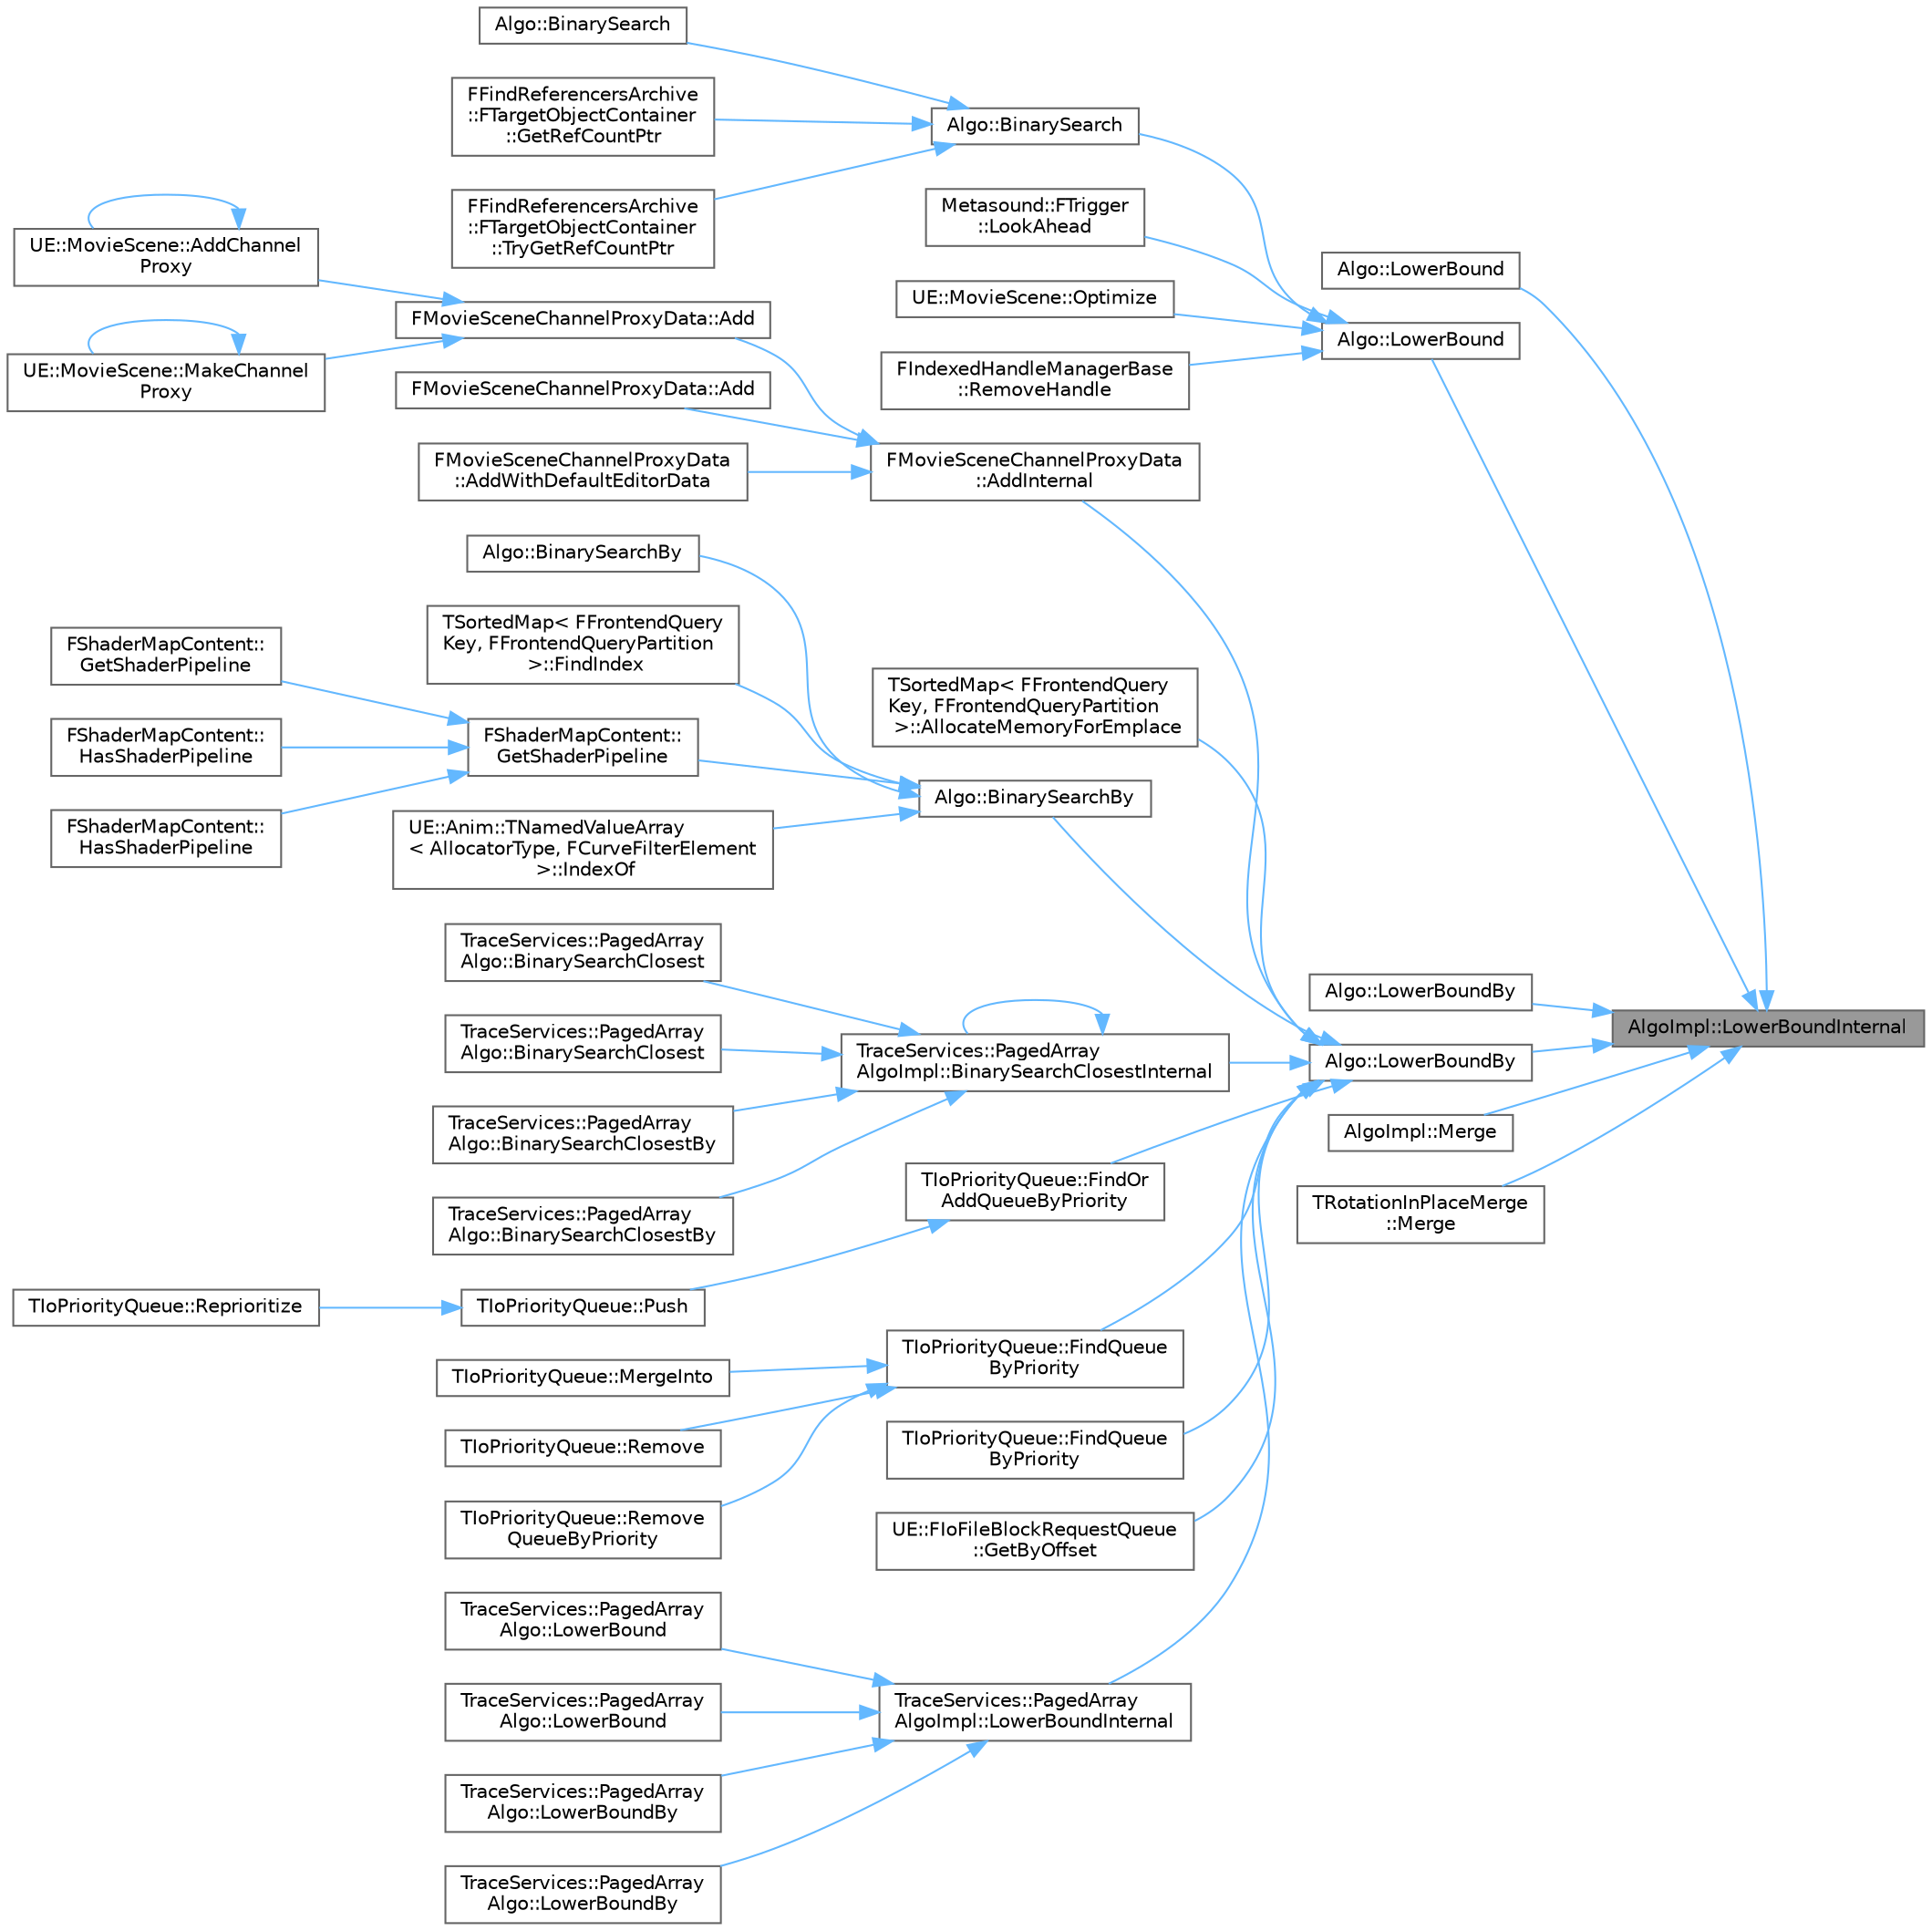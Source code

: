 digraph "AlgoImpl::LowerBoundInternal"
{
 // INTERACTIVE_SVG=YES
 // LATEX_PDF_SIZE
  bgcolor="transparent";
  edge [fontname=Helvetica,fontsize=10,labelfontname=Helvetica,labelfontsize=10];
  node [fontname=Helvetica,fontsize=10,shape=box,height=0.2,width=0.4];
  rankdir="RL";
  Node1 [id="Node000001",label="AlgoImpl::LowerBoundInternal",height=0.2,width=0.4,color="gray40", fillcolor="grey60", style="filled", fontcolor="black",tooltip="Performs binary search, resulting in position of the first element >= Value."];
  Node1 -> Node2 [id="edge1_Node000001_Node000002",dir="back",color="steelblue1",style="solid",tooltip=" "];
  Node2 [id="Node000002",label="Algo::LowerBound",height=0.2,width=0.4,color="grey40", fillcolor="white", style="filled",URL="$db/d33/namespaceAlgo.html#afd041ee2a265d6a1cc3c07b655cf1741",tooltip=" "];
  Node1 -> Node3 [id="edge2_Node000001_Node000003",dir="back",color="steelblue1",style="solid",tooltip=" "];
  Node3 [id="Node000003",label="Algo::LowerBound",height=0.2,width=0.4,color="grey40", fillcolor="white", style="filled",URL="$db/d33/namespaceAlgo.html#a768ce3d6a34a3cedce53a09a419c9a0a",tooltip="Performs binary search, resulting in position of the first element >= Value using predicate."];
  Node3 -> Node4 [id="edge3_Node000003_Node000004",dir="back",color="steelblue1",style="solid",tooltip=" "];
  Node4 [id="Node000004",label="Algo::BinarySearch",height=0.2,width=0.4,color="grey40", fillcolor="white", style="filled",URL="$db/d33/namespaceAlgo.html#a1bc21da5cefd02d210c62a822036c6b1",tooltip="Returns index to the first found element matching a value in a range, the range must be sorted by <."];
  Node4 -> Node5 [id="edge4_Node000004_Node000005",dir="back",color="steelblue1",style="solid",tooltip=" "];
  Node5 [id="Node000005",label="Algo::BinarySearch",height=0.2,width=0.4,color="grey40", fillcolor="white", style="filled",URL="$db/d33/namespaceAlgo.html#a72a6ac4b4edeee33edbc10ae5d9539ec",tooltip=" "];
  Node4 -> Node6 [id="edge5_Node000004_Node000006",dir="back",color="steelblue1",style="solid",tooltip=" "];
  Node6 [id="Node000006",label="FFindReferencersArchive\l::FTargetObjectContainer\l::GetRefCountPtr",height=0.2,width=0.4,color="grey40", fillcolor="white", style="filled",URL="$d8/d28/classFFindReferencersArchive_1_1FTargetObjectContainer.html#a60fda2b07d4c67c330b5c28847302836",tooltip=" "];
  Node4 -> Node7 [id="edge6_Node000004_Node000007",dir="back",color="steelblue1",style="solid",tooltip=" "];
  Node7 [id="Node000007",label="FFindReferencersArchive\l::FTargetObjectContainer\l::TryGetRefCountPtr",height=0.2,width=0.4,color="grey40", fillcolor="white", style="filled",URL="$d8/d28/classFFindReferencersArchive_1_1FTargetObjectContainer.html#ad97202b61b65dd6122a28dcf6dcf860f",tooltip=" "];
  Node3 -> Node8 [id="edge7_Node000003_Node000008",dir="back",color="steelblue1",style="solid",tooltip=" "];
  Node8 [id="Node000008",label="Metasound::FTrigger\l::LookAhead",height=0.2,width=0.4,color="grey40", fillcolor="white", style="filled",URL="$d8/dbc/classMetasound_1_1FTrigger.html#ae99efdfbfcc38cd84579cbb165ae557e",tooltip="Executes a desired number of frames and calls underlying InPreTrigger and InOnTrigger functions with ..."];
  Node3 -> Node9 [id="edge8_Node000003_Node000009",dir="back",color="steelblue1",style="solid",tooltip=" "];
  Node9 [id="Node000009",label="UE::MovieScene::Optimize",height=0.2,width=0.4,color="grey40", fillcolor="white", style="filled",URL="$d1/dd1/namespaceUE_1_1MovieScene.html#a9beed6140ec41671e1031a5f64a630fc",tooltip="Optimize the specified channel by removing any redundant keys."];
  Node3 -> Node10 [id="edge9_Node000003_Node000010",dir="back",color="steelblue1",style="solid",tooltip=" "];
  Node10 [id="Node000010",label="FIndexedHandleManagerBase\l::RemoveHandle",height=0.2,width=0.4,color="grey40", fillcolor="white", style="filled",URL="$d2/d5b/structFIndexedHandleManagerBase.html#aa6c11ec0f94479ba7fa9a35881160a78",tooltip=" "];
  Node1 -> Node11 [id="edge10_Node000001_Node000011",dir="back",color="steelblue1",style="solid",tooltip=" "];
  Node11 [id="Node000011",label="Algo::LowerBoundBy",height=0.2,width=0.4,color="grey40", fillcolor="white", style="filled",URL="$db/d33/namespaceAlgo.html#a55ba14d868806d7034ef9e7af13436ca",tooltip=" "];
  Node1 -> Node12 [id="edge11_Node000001_Node000012",dir="back",color="steelblue1",style="solid",tooltip=" "];
  Node12 [id="Node000012",label="Algo::LowerBoundBy",height=0.2,width=0.4,color="grey40", fillcolor="white", style="filled",URL="$db/d33/namespaceAlgo.html#a871a20b03aed6b970683183e56424e40",tooltip="Performs binary search, resulting in position of the first element with projected value >= Value usin..."];
  Node12 -> Node13 [id="edge12_Node000012_Node000013",dir="back",color="steelblue1",style="solid",tooltip=" "];
  Node13 [id="Node000013",label="FMovieSceneChannelProxyData\l::AddInternal",height=0.2,width=0.4,color="grey40", fillcolor="white", style="filled",URL="$de/d10/structFMovieSceneChannelProxyData.html#a668febf1d35efb4be6a59199836d4991",tooltip="Implementation that adds a channel to an entry, creating a new entry for this channel type if necessa..."];
  Node13 -> Node14 [id="edge13_Node000013_Node000014",dir="back",color="steelblue1",style="solid",tooltip=" "];
  Node14 [id="Node000014",label="FMovieSceneChannelProxyData::Add",height=0.2,width=0.4,color="grey40", fillcolor="white", style="filled",URL="$de/d10/structFMovieSceneChannelProxyData.html#af3450badb0ef9e2a04acf7d53ae5f3cd",tooltip="Add a new channel to the proxy."];
  Node14 -> Node15 [id="edge14_Node000014_Node000015",dir="back",color="steelblue1",style="solid",tooltip=" "];
  Node15 [id="Node000015",label="UE::MovieScene::AddChannel\lProxy",height=0.2,width=0.4,color="grey40", fillcolor="white", style="filled",URL="$d1/dd1/namespaceUE_1_1MovieScene.html#a62949d3f3cf1782fee68548822d3b367",tooltip="Utility function for adding a possibly-overriden channel into a channel proxy, with some specific ext..."];
  Node15 -> Node15 [id="edge15_Node000015_Node000015",dir="back",color="steelblue1",style="solid",tooltip=" "];
  Node14 -> Node16 [id="edge16_Node000014_Node000016",dir="back",color="steelblue1",style="solid",tooltip=" "];
  Node16 [id="Node000016",label="UE::MovieScene::MakeChannel\lProxy",height=0.2,width=0.4,color="grey40", fillcolor="white", style="filled",URL="$d1/dd1/namespaceUE_1_1MovieScene.html#acd3e1bf6e13b28f10da2bb9560f7523c",tooltip="Utility function for making a channel proxy with one channel that is maybe overriden by another chann..."];
  Node16 -> Node16 [id="edge17_Node000016_Node000016",dir="back",color="steelblue1",style="solid",tooltip=" "];
  Node13 -> Node17 [id="edge18_Node000013_Node000017",dir="back",color="steelblue1",style="solid",tooltip=" "];
  Node17 [id="Node000017",label="FMovieSceneChannelProxyData::Add",height=0.2,width=0.4,color="grey40", fillcolor="white", style="filled",URL="$de/d10/structFMovieSceneChannelProxyData.html#a9f3676cca1285b6e8cda91dadbbf6135",tooltip="Add a new channel to the proxy."];
  Node13 -> Node18 [id="edge19_Node000013_Node000018",dir="back",color="steelblue1",style="solid",tooltip=" "];
  Node18 [id="Node000018",label="FMovieSceneChannelProxyData\l::AddWithDefaultEditorData",height=0.2,width=0.4,color="grey40", fillcolor="white", style="filled",URL="$de/d10/structFMovieSceneChannelProxyData.html#a9d742483125eb7140fc4080e8895ee0a",tooltip="Add a new channel to the proxy."];
  Node12 -> Node19 [id="edge20_Node000012_Node000019",dir="back",color="steelblue1",style="solid",tooltip=" "];
  Node19 [id="Node000019",label="TSortedMap\< FFrontendQuery\lKey, FFrontendQueryPartition\l \>::AllocateMemoryForEmplace",height=0.2,width=0.4,color="grey40", fillcolor="white", style="filled",URL="$d6/d24/classTSortedMap.html#ad880cf4cb4ecc70aefba9079a6a59a53",tooltip=" "];
  Node12 -> Node20 [id="edge21_Node000012_Node000020",dir="back",color="steelblue1",style="solid",tooltip=" "];
  Node20 [id="Node000020",label="Algo::BinarySearchBy",height=0.2,width=0.4,color="grey40", fillcolor="white", style="filled",URL="$db/d33/namespaceAlgo.html#a2b4b579a7270edb17c4deeee671ce3de",tooltip="Returns index to the first found element with projected value matching Value in a range,..."];
  Node20 -> Node21 [id="edge22_Node000020_Node000021",dir="back",color="steelblue1",style="solid",tooltip=" "];
  Node21 [id="Node000021",label="Algo::BinarySearchBy",height=0.2,width=0.4,color="grey40", fillcolor="white", style="filled",URL="$db/d33/namespaceAlgo.html#aff998800975f0841eb161d75450dccb2",tooltip=" "];
  Node20 -> Node22 [id="edge23_Node000020_Node000022",dir="back",color="steelblue1",style="solid",tooltip=" "];
  Node22 [id="Node000022",label="TSortedMap\< FFrontendQuery\lKey, FFrontendQueryPartition\l \>::FindIndex",height=0.2,width=0.4,color="grey40", fillcolor="white", style="filled",URL="$d6/d24/classTSortedMap.html#a2e3498e8b6a6d44db3667ec0ba536e93",tooltip=" "];
  Node20 -> Node23 [id="edge24_Node000020_Node000023",dir="back",color="steelblue1",style="solid",tooltip=" "];
  Node23 [id="Node000023",label="FShaderMapContent::\lGetShaderPipeline",height=0.2,width=0.4,color="grey40", fillcolor="white", style="filled",URL="$db/df8/classFShaderMapContent.html#a1a0517e71ba6fac6d3d425fab335b0c9",tooltip=" "];
  Node23 -> Node24 [id="edge25_Node000023_Node000024",dir="back",color="steelblue1",style="solid",tooltip=" "];
  Node24 [id="Node000024",label="FShaderMapContent::\lGetShaderPipeline",height=0.2,width=0.4,color="grey40", fillcolor="white", style="filled",URL="$db/df8/classFShaderMapContent.html#a0ed2e04336da15752778a2d25fd032cf",tooltip=" "];
  Node23 -> Node25 [id="edge26_Node000023_Node000025",dir="back",color="steelblue1",style="solid",tooltip=" "];
  Node25 [id="Node000025",label="FShaderMapContent::\lHasShaderPipeline",height=0.2,width=0.4,color="grey40", fillcolor="white", style="filled",URL="$db/df8/classFShaderMapContent.html#a39a1af6146a407929e5cf3426489d6fc",tooltip=" "];
  Node23 -> Node26 [id="edge27_Node000023_Node000026",dir="back",color="steelblue1",style="solid",tooltip=" "];
  Node26 [id="Node000026",label="FShaderMapContent::\lHasShaderPipeline",height=0.2,width=0.4,color="grey40", fillcolor="white", style="filled",URL="$db/df8/classFShaderMapContent.html#a1ba8baad65fbce196e9a0efbaaed7791",tooltip=" "];
  Node20 -> Node27 [id="edge28_Node000020_Node000027",dir="back",color="steelblue1",style="solid",tooltip=" "];
  Node27 [id="Node000027",label="UE::Anim::TNamedValueArray\l\< AllocatorType, FCurveFilterElement\l \>::IndexOf",height=0.2,width=0.4,color="grey40", fillcolor="white", style="filled",URL="$d3/d27/structUE_1_1Anim_1_1TNamedValueArray.html#ac89b7fa26857d4f173108f1122c4b839",tooltip=" "];
  Node12 -> Node28 [id="edge29_Node000012_Node000028",dir="back",color="steelblue1",style="solid",tooltip=" "];
  Node28 [id="Node000028",label="TraceServices::PagedArray\lAlgoImpl::BinarySearchClosestInternal",height=0.2,width=0.4,color="grey40", fillcolor="white", style="filled",URL="$da/d92/namespaceTraceServices_1_1PagedArrayAlgoImpl.html#a6e2dfa3c9b4a5dc733b434e65654e85f",tooltip="Performs binary search, resulting in position of the first element with projected value closest to Va..."];
  Node28 -> Node29 [id="edge30_Node000028_Node000029",dir="back",color="steelblue1",style="solid",tooltip=" "];
  Node29 [id="Node000029",label="TraceServices::PagedArray\lAlgo::BinarySearchClosest",height=0.2,width=0.4,color="grey40", fillcolor="white", style="filled",URL="$d4/dd5/namespaceTraceServices_1_1PagedArrayAlgo.html#a82f62f78880a77a9aaf0708c9522de6f",tooltip=" "];
  Node28 -> Node30 [id="edge31_Node000028_Node000030",dir="back",color="steelblue1",style="solid",tooltip=" "];
  Node30 [id="Node000030",label="TraceServices::PagedArray\lAlgo::BinarySearchClosest",height=0.2,width=0.4,color="grey40", fillcolor="white", style="filled",URL="$d4/dd5/namespaceTraceServices_1_1PagedArrayAlgo.html#ad27afc0e63d93ae669c37301a0484a93",tooltip="Performs binary search, resulting in position of the first element closest to Value."];
  Node28 -> Node31 [id="edge32_Node000028_Node000031",dir="back",color="steelblue1",style="solid",tooltip=" "];
  Node31 [id="Node000031",label="TraceServices::PagedArray\lAlgo::BinarySearchClosestBy",height=0.2,width=0.4,color="grey40", fillcolor="white", style="filled",URL="$d4/dd5/namespaceTraceServices_1_1PagedArrayAlgo.html#a5fd847014f5b5c2dcac4aecadf12b703",tooltip=" "];
  Node28 -> Node32 [id="edge33_Node000028_Node000032",dir="back",color="steelblue1",style="solid",tooltip=" "];
  Node32 [id="Node000032",label="TraceServices::PagedArray\lAlgo::BinarySearchClosestBy",height=0.2,width=0.4,color="grey40", fillcolor="white", style="filled",URL="$d4/dd5/namespaceTraceServices_1_1PagedArrayAlgo.html#acf3d792ea93434cbb2c05db2bbeddac4",tooltip="Performs binary search, resulting in position of the first element with projected value closest to Va..."];
  Node28 -> Node28 [id="edge34_Node000028_Node000028",dir="back",color="steelblue1",style="solid",tooltip=" "];
  Node12 -> Node33 [id="edge35_Node000012_Node000033",dir="back",color="steelblue1",style="solid",tooltip=" "];
  Node33 [id="Node000033",label="TIoPriorityQueue::FindOr\lAddQueueByPriority",height=0.2,width=0.4,color="grey40", fillcolor="white", style="filled",URL="$dd/d5a/classTIoPriorityQueue.html#a0125b1cd5e39fd3c4b4cccd05ff26b3e",tooltip=" "];
  Node33 -> Node34 [id="edge36_Node000033_Node000034",dir="back",color="steelblue1",style="solid",tooltip=" "];
  Node34 [id="Node000034",label="TIoPriorityQueue::Push",height=0.2,width=0.4,color="grey40", fillcolor="white", style="filled",URL="$dd/d5a/classTIoPriorityQueue.html#af0503285358d3f067423c40c8cd252c7",tooltip=" "];
  Node34 -> Node35 [id="edge37_Node000034_Node000035",dir="back",color="steelblue1",style="solid",tooltip=" "];
  Node35 [id="Node000035",label="TIoPriorityQueue::Reprioritize",height=0.2,width=0.4,color="grey40", fillcolor="white", style="filled",URL="$dd/d5a/classTIoPriorityQueue.html#ab78e545c7c0da6e85e16f55039e44f06",tooltip=" "];
  Node12 -> Node36 [id="edge38_Node000012_Node000036",dir="back",color="steelblue1",style="solid",tooltip=" "];
  Node36 [id="Node000036",label="TIoPriorityQueue::FindQueue\lByPriority",height=0.2,width=0.4,color="grey40", fillcolor="white", style="filled",URL="$dd/d5a/classTIoPriorityQueue.html#a7c522f9585f20ab2664eb4917fc65627",tooltip=" "];
  Node36 -> Node37 [id="edge39_Node000036_Node000037",dir="back",color="steelblue1",style="solid",tooltip=" "];
  Node37 [id="Node000037",label="TIoPriorityQueue::MergeInto",height=0.2,width=0.4,color="grey40", fillcolor="white", style="filled",URL="$dd/d5a/classTIoPriorityQueue.html#a321ef51d60f72088c45afa996425e67d",tooltip=" "];
  Node36 -> Node38 [id="edge40_Node000036_Node000038",dir="back",color="steelblue1",style="solid",tooltip=" "];
  Node38 [id="Node000038",label="TIoPriorityQueue::Remove",height=0.2,width=0.4,color="grey40", fillcolor="white", style="filled",URL="$dd/d5a/classTIoPriorityQueue.html#a713d277e8c12896cd305c71bccc40a08",tooltip=" "];
  Node36 -> Node39 [id="edge41_Node000036_Node000039",dir="back",color="steelblue1",style="solid",tooltip=" "];
  Node39 [id="Node000039",label="TIoPriorityQueue::Remove\lQueueByPriority",height=0.2,width=0.4,color="grey40", fillcolor="white", style="filled",URL="$dd/d5a/classTIoPriorityQueue.html#a9db8579572b82bab89b17cab34be8508",tooltip=" "];
  Node12 -> Node40 [id="edge42_Node000012_Node000040",dir="back",color="steelblue1",style="solid",tooltip=" "];
  Node40 [id="Node000040",label="TIoPriorityQueue::FindQueue\lByPriority",height=0.2,width=0.4,color="grey40", fillcolor="white", style="filled",URL="$dd/d5a/classTIoPriorityQueue.html#a5e68ed626f42dfa549633a2fe99ad235",tooltip=" "];
  Node12 -> Node41 [id="edge43_Node000012_Node000041",dir="back",color="steelblue1",style="solid",tooltip=" "];
  Node41 [id="Node000041",label="UE::FIoFileBlockRequestQueue\l::GetByOffset",height=0.2,width=0.4,color="grey40", fillcolor="white", style="filled",URL="$d3/d4f/classUE_1_1FIoFileBlockRequestQueue.html#a1462896ee15359d2f318063f5f10f451",tooltip=" "];
  Node12 -> Node42 [id="edge44_Node000012_Node000042",dir="back",color="steelblue1",style="solid",tooltip=" "];
  Node42 [id="Node000042",label="TraceServices::PagedArray\lAlgoImpl::LowerBoundInternal",height=0.2,width=0.4,color="grey40", fillcolor="white", style="filled",URL="$da/d92/namespaceTraceServices_1_1PagedArrayAlgoImpl.html#a0d989b314ae837b95757eadea5a43aaf",tooltip="Performs binary search, resulting in position of the first element with projected value >= Value."];
  Node42 -> Node43 [id="edge45_Node000042_Node000043",dir="back",color="steelblue1",style="solid",tooltip=" "];
  Node43 [id="Node000043",label="TraceServices::PagedArray\lAlgo::LowerBound",height=0.2,width=0.4,color="grey40", fillcolor="white", style="filled",URL="$d4/dd5/namespaceTraceServices_1_1PagedArrayAlgo.html#a7069b541988ff2dbdd7ad5a161cd7dcf",tooltip=" "];
  Node42 -> Node44 [id="edge46_Node000042_Node000044",dir="back",color="steelblue1",style="solid",tooltip=" "];
  Node44 [id="Node000044",label="TraceServices::PagedArray\lAlgo::LowerBound",height=0.2,width=0.4,color="grey40", fillcolor="white", style="filled",URL="$d4/dd5/namespaceTraceServices_1_1PagedArrayAlgo.html#a8b2f36e7c92e9b0ce616fe2a24c321ae",tooltip="Performs binary search, resulting in position of the first element >= Value."];
  Node42 -> Node45 [id="edge47_Node000042_Node000045",dir="back",color="steelblue1",style="solid",tooltip=" "];
  Node45 [id="Node000045",label="TraceServices::PagedArray\lAlgo::LowerBoundBy",height=0.2,width=0.4,color="grey40", fillcolor="white", style="filled",URL="$d4/dd5/namespaceTraceServices_1_1PagedArrayAlgo.html#a1b5f8fc5a858a59a42670be7916e8ab6",tooltip=" "];
  Node42 -> Node46 [id="edge48_Node000042_Node000046",dir="back",color="steelblue1",style="solid",tooltip=" "];
  Node46 [id="Node000046",label="TraceServices::PagedArray\lAlgo::LowerBoundBy",height=0.2,width=0.4,color="grey40", fillcolor="white", style="filled",URL="$d4/dd5/namespaceTraceServices_1_1PagedArrayAlgo.html#a2028c3f017d7bbd97720f3d242d60f67",tooltip="Performs binary search, resulting in position of the first element with projected value >= Value."];
  Node1 -> Node47 [id="edge49_Node000001_Node000047",dir="back",color="steelblue1",style="solid",tooltip=" "];
  Node47 [id="Node000047",label="AlgoImpl::Merge",height=0.2,width=0.4,color="grey40", fillcolor="white", style="filled",URL="$db/d64/namespaceAlgoImpl.html#a1d7a264abafe11c9f8a8624a934e582b",tooltip=" "];
  Node1 -> Node48 [id="edge50_Node000001_Node000048",dir="back",color="steelblue1",style="solid",tooltip=" "];
  Node48 [id="Node000048",label="TRotationInPlaceMerge\l::Merge",height=0.2,width=0.4,color="grey40", fillcolor="white", style="filled",URL="$d1/d30/classTRotationInPlaceMerge.html#a57b0e7c334913f11e406605f9d09eb86",tooltip="Two sorted arrays merging function."];
}
